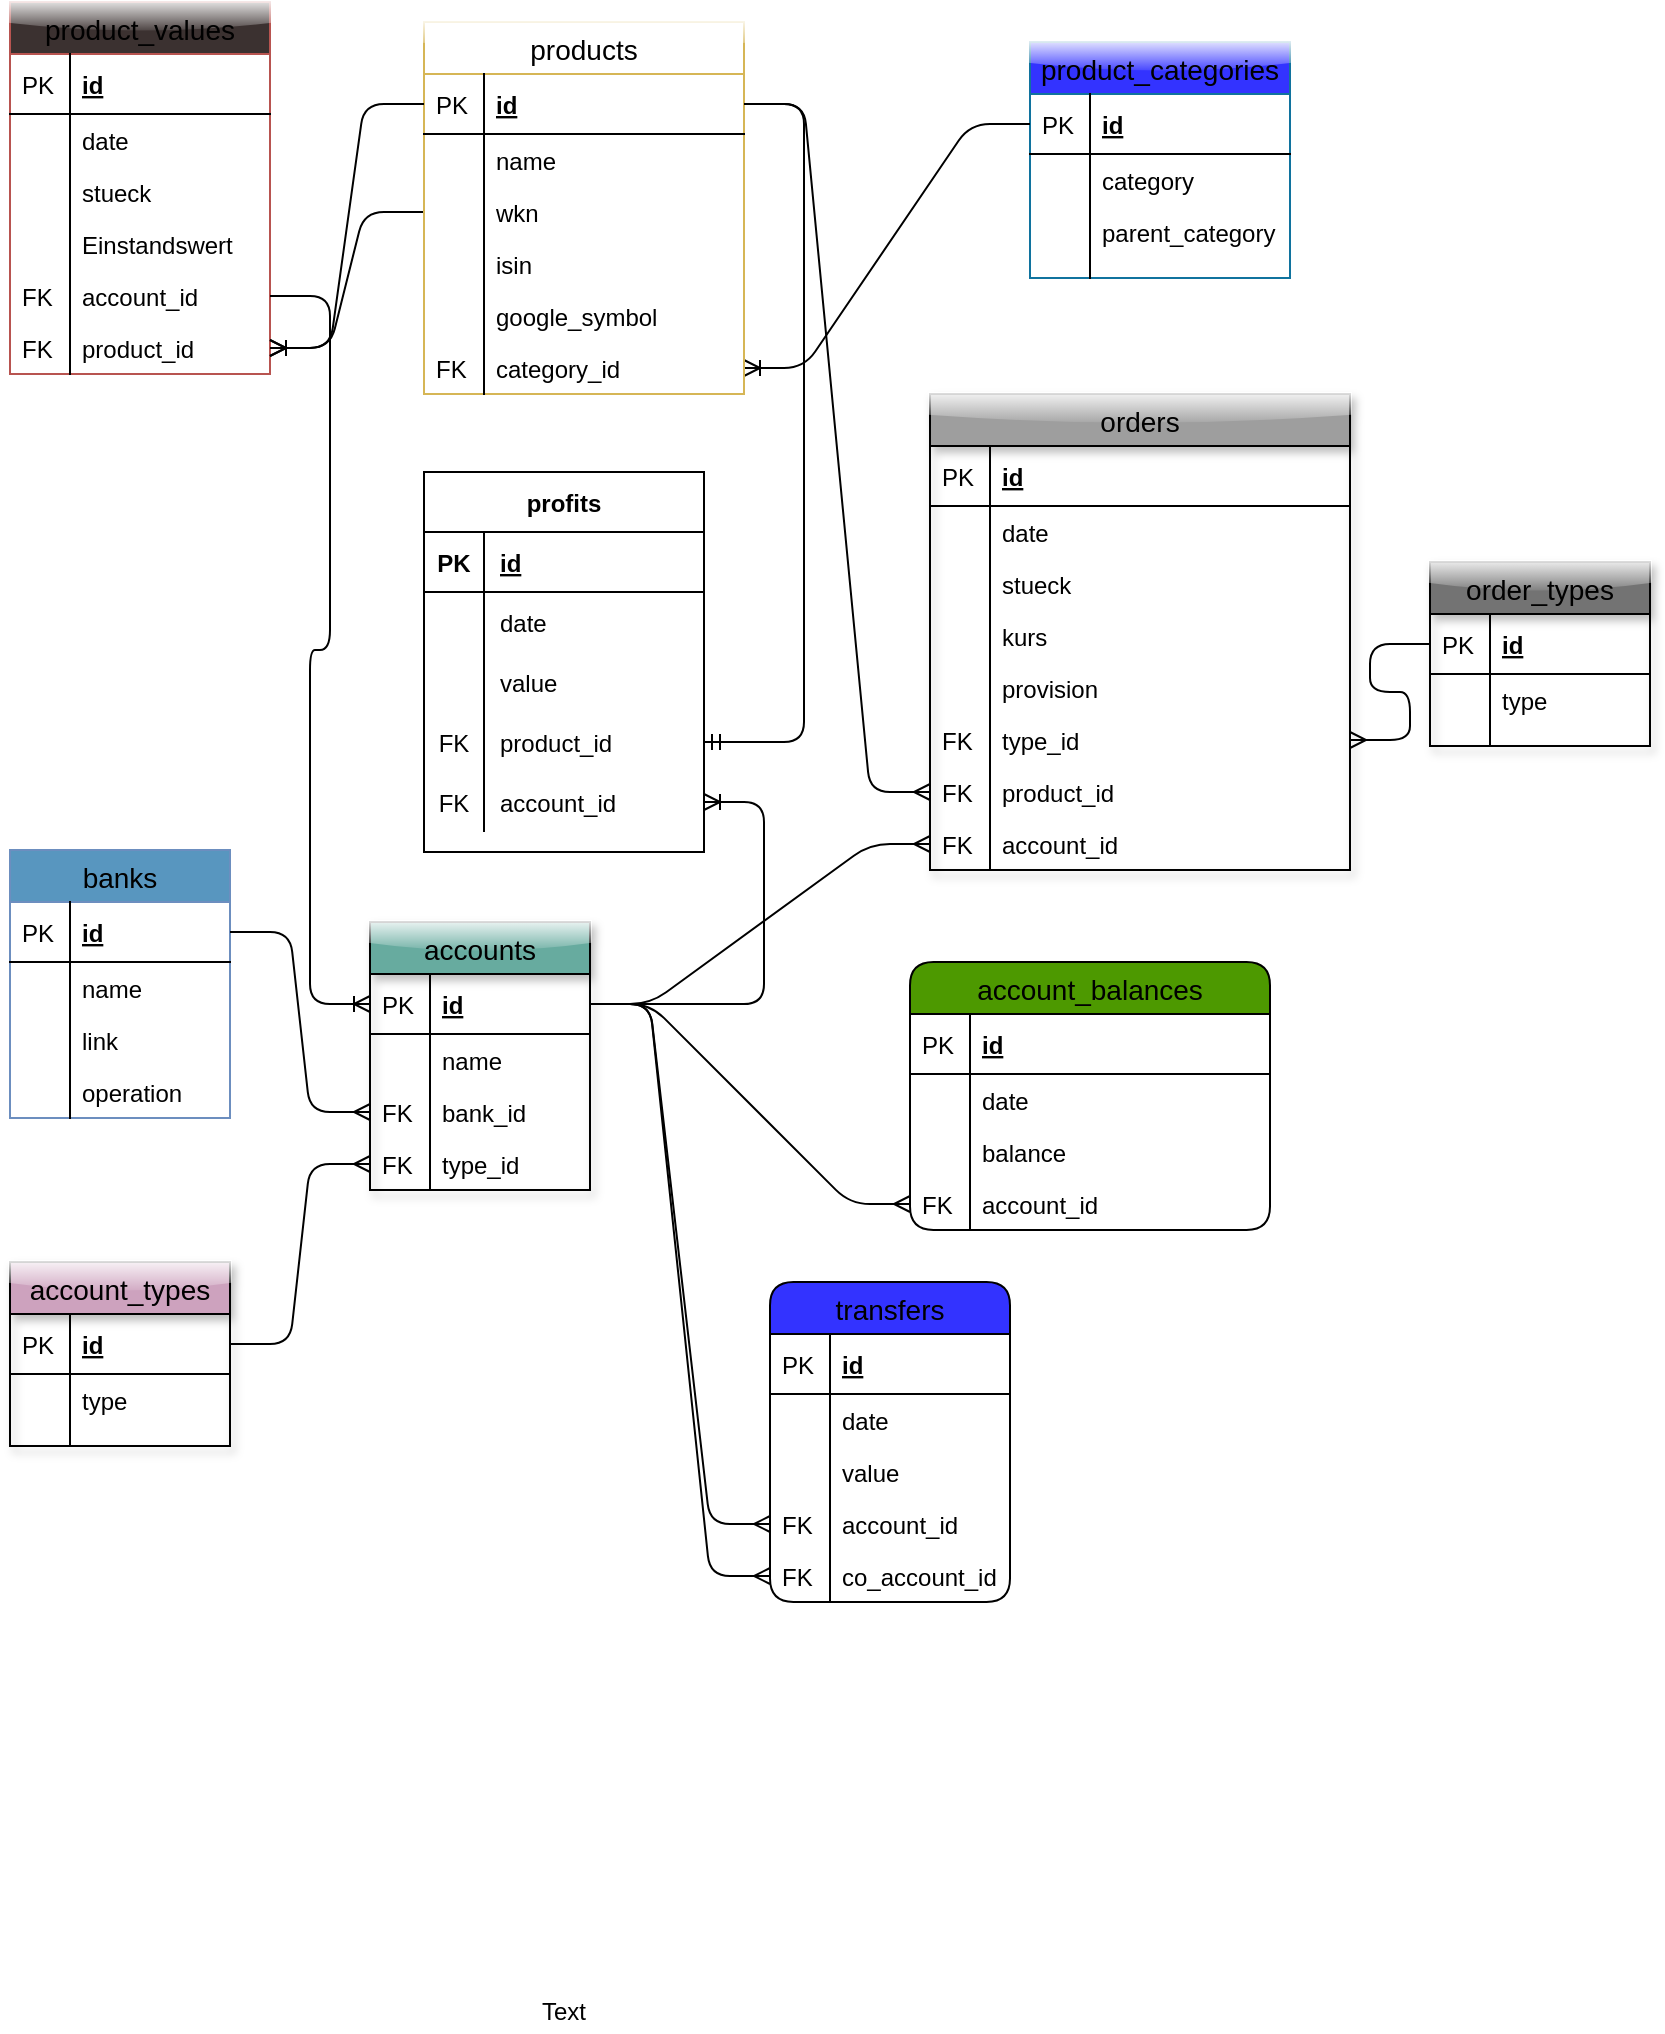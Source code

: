 <mxfile version="13.10.0" type="embed">
    <diagram id="6hGFLwfOUW9BJ-s0fimq" name="All tables">
        <mxGraphModel dx="1718" dy="895" grid="1" gridSize="10" guides="1" tooltips="1" connect="1" arrows="1" fold="1" page="1" pageScale="1" pageWidth="827" pageHeight="1169" math="0" shadow="0">
            <root>
                <mxCell id="0"/>
                <mxCell id="1" parent="0"/>
                <mxCell id="22" value="product_categories" style="swimlane;fontStyle=0;childLayout=stackLayout;horizontal=1;startSize=26;horizontalStack=0;resizeParent=1;resizeParentMax=0;resizeLast=0;collapsible=1;marginBottom=0;swimlaneFillColor=none;align=center;fontSize=14;strokeColor=#10739e;glass=1;fillColor=#3333FF;" parent="1" vertex="1">
                    <mxGeometry x="-270" y="50" width="130" height="118" as="geometry"/>
                </mxCell>
                <mxCell id="23" value="id" style="shape=partialRectangle;top=0;left=0;right=0;bottom=1;align=left;verticalAlign=middle;fillColor=none;spacingLeft=34;spacingRight=4;overflow=hidden;rotatable=0;points=[[0,0.5],[1,0.5]];portConstraint=eastwest;dropTarget=0;fontStyle=5;fontSize=12;" parent="22" vertex="1">
                    <mxGeometry y="26" width="130" height="30" as="geometry"/>
                </mxCell>
                <mxCell id="24" value="PK" style="shape=partialRectangle;top=0;left=0;bottom=0;fillColor=none;align=left;verticalAlign=middle;spacingLeft=4;spacingRight=4;overflow=hidden;rotatable=0;points=[];portConstraint=eastwest;part=1;fontSize=12;" parent="23" vertex="1" connectable="0">
                    <mxGeometry width="30" height="30" as="geometry"/>
                </mxCell>
                <mxCell id="25" value="category" style="shape=partialRectangle;top=0;left=0;right=0;bottom=0;align=left;verticalAlign=top;fillColor=none;spacingLeft=34;spacingRight=4;overflow=hidden;rotatable=0;points=[[0,0.5],[1,0.5]];portConstraint=eastwest;dropTarget=0;fontSize=12;" parent="22" vertex="1">
                    <mxGeometry y="56" width="130" height="26" as="geometry"/>
                </mxCell>
                <mxCell id="26" value="" style="shape=partialRectangle;top=0;left=0;bottom=0;fillColor=none;align=left;verticalAlign=top;spacingLeft=4;spacingRight=4;overflow=hidden;rotatable=0;points=[];portConstraint=eastwest;part=1;fontSize=12;" parent="25" vertex="1" connectable="0">
                    <mxGeometry width="30" height="26" as="geometry"/>
                </mxCell>
                <mxCell id="27" value="parent_category" style="shape=partialRectangle;top=0;left=0;right=0;bottom=0;align=left;verticalAlign=top;fillColor=none;spacingLeft=34;spacingRight=4;overflow=hidden;rotatable=0;points=[[0,0.5],[1,0.5]];portConstraint=eastwest;dropTarget=0;fontSize=12;" parent="22" vertex="1">
                    <mxGeometry y="82" width="130" height="26" as="geometry"/>
                </mxCell>
                <mxCell id="28" value="" style="shape=partialRectangle;top=0;left=0;bottom=0;fillColor=none;align=left;verticalAlign=top;spacingLeft=4;spacingRight=4;overflow=hidden;rotatable=0;points=[];portConstraint=eastwest;part=1;fontSize=12;" parent="27" vertex="1" connectable="0">
                    <mxGeometry width="30" height="26" as="geometry"/>
                </mxCell>
                <mxCell id="31" value="" style="shape=partialRectangle;top=0;left=0;right=0;bottom=0;align=left;verticalAlign=top;fillColor=none;spacingLeft=34;spacingRight=4;overflow=hidden;rotatable=0;points=[[0,0.5],[1,0.5]];portConstraint=eastwest;dropTarget=0;fontSize=12;" parent="22" vertex="1">
                    <mxGeometry y="108" width="130" height="10" as="geometry"/>
                </mxCell>
                <mxCell id="32" value="" style="shape=partialRectangle;top=0;left=0;bottom=0;fillColor=none;align=left;verticalAlign=top;spacingLeft=4;spacingRight=4;overflow=hidden;rotatable=0;points=[];portConstraint=eastwest;part=1;fontSize=12;" parent="31" vertex="1" connectable="0">
                    <mxGeometry width="30" height="10" as="geometry"/>
                </mxCell>
                <mxCell id="77" value="" style="edgeStyle=entityRelationEdgeStyle;fontSize=12;html=1;endArrow=ERoneToMany;" parent="1" source="23" target="320" edge="1">
                    <mxGeometry width="100" height="100" relative="1" as="geometry">
                        <mxPoint x="-690" y="730" as="sourcePoint"/>
                        <mxPoint x="-580" y="95" as="targetPoint"/>
                    </mxGeometry>
                </mxCell>
                <mxCell id="132" value="accounts" style="swimlane;fontStyle=0;childLayout=stackLayout;horizontal=1;startSize=26;fillColor=#67AB9F;horizontalStack=0;resizeParent=1;resizeParentMax=0;resizeLast=0;collapsible=1;marginBottom=0;swimlaneFillColor=none;align=center;fontSize=14;rounded=0;shadow=1;glass=1;comic=0;" parent="1" vertex="1">
                    <mxGeometry x="-600" y="490" width="110" height="134" as="geometry"/>
                </mxCell>
                <mxCell id="133" value="id" style="shape=partialRectangle;top=0;left=0;right=0;bottom=1;align=left;verticalAlign=middle;fillColor=none;spacingLeft=34;spacingRight=4;overflow=hidden;rotatable=0;points=[[0,0.5],[1,0.5]];portConstraint=eastwest;dropTarget=0;fontStyle=5;fontSize=12;" parent="132" vertex="1">
                    <mxGeometry y="26" width="110" height="30" as="geometry"/>
                </mxCell>
                <mxCell id="134" value="PK" style="shape=partialRectangle;top=0;left=0;bottom=0;fillColor=none;align=left;verticalAlign=middle;spacingLeft=4;spacingRight=4;overflow=hidden;rotatable=0;points=[];portConstraint=eastwest;part=1;fontSize=12;" parent="133" vertex="1" connectable="0">
                    <mxGeometry width="30" height="30" as="geometry"/>
                </mxCell>
                <mxCell id="135" value="name" style="shape=partialRectangle;top=0;left=0;right=0;bottom=0;align=left;verticalAlign=top;fillColor=none;spacingLeft=34;spacingRight=4;overflow=hidden;rotatable=0;points=[[0,0.5],[1,0.5]];portConstraint=eastwest;dropTarget=0;fontSize=12;" parent="132" vertex="1">
                    <mxGeometry y="56" width="110" height="26" as="geometry"/>
                </mxCell>
                <mxCell id="136" value="" style="shape=partialRectangle;top=0;left=0;bottom=0;fillColor=none;align=left;verticalAlign=top;spacingLeft=4;spacingRight=4;overflow=hidden;rotatable=0;points=[];portConstraint=eastwest;part=1;fontSize=12;" parent="135" vertex="1" connectable="0">
                    <mxGeometry width="30" height="26" as="geometry"/>
                </mxCell>
                <mxCell id="329" value="bank_id" style="shape=partialRectangle;top=0;left=0;right=0;bottom=0;align=left;verticalAlign=top;fillColor=none;spacingLeft=34;spacingRight=4;overflow=hidden;rotatable=0;points=[[0,0.5],[1,0.5]];portConstraint=eastwest;dropTarget=0;fontSize=12;" parent="132" vertex="1">
                    <mxGeometry y="82" width="110" height="26" as="geometry"/>
                </mxCell>
                <mxCell id="330" value="FK" style="shape=partialRectangle;top=0;left=0;bottom=0;fillColor=none;align=left;verticalAlign=top;spacingLeft=4;spacingRight=4;overflow=hidden;rotatable=0;points=[];portConstraint=eastwest;part=1;fontSize=12;" parent="329" vertex="1" connectable="0">
                    <mxGeometry width="30" height="26" as="geometry"/>
                </mxCell>
                <mxCell id="331" value="type_id" style="shape=partialRectangle;top=0;left=0;right=0;bottom=0;align=left;verticalAlign=top;fillColor=none;spacingLeft=34;spacingRight=4;overflow=hidden;rotatable=0;points=[[0,0.5],[1,0.5]];portConstraint=eastwest;dropTarget=0;fontSize=12;" parent="132" vertex="1">
                    <mxGeometry y="108" width="110" height="26" as="geometry"/>
                </mxCell>
                <mxCell id="332" value="FK" style="shape=partialRectangle;top=0;left=0;bottom=0;fillColor=none;align=left;verticalAlign=top;spacingLeft=4;spacingRight=4;overflow=hidden;rotatable=0;points=[];portConstraint=eastwest;part=1;fontSize=12;" parent="331" vertex="1" connectable="0">
                    <mxGeometry width="30" height="26" as="geometry"/>
                </mxCell>
                <mxCell id="143" value="account_types" style="swimlane;fontStyle=0;childLayout=stackLayout;horizontal=1;startSize=26;fillColor=#CDA2BE;horizontalStack=0;resizeParent=1;resizeParentMax=0;resizeLast=0;collapsible=1;marginBottom=0;swimlaneFillColor=none;align=center;fontSize=14;rounded=0;shadow=1;glass=1;comic=0;" parent="1" vertex="1">
                    <mxGeometry x="-780" y="660" width="110" height="92" as="geometry"/>
                </mxCell>
                <mxCell id="144" value="id" style="shape=partialRectangle;top=0;left=0;right=0;bottom=1;align=left;verticalAlign=middle;fillColor=none;spacingLeft=34;spacingRight=4;overflow=hidden;rotatable=0;points=[[0,0.5],[1,0.5]];portConstraint=eastwest;dropTarget=0;fontStyle=5;fontSize=12;" parent="143" vertex="1">
                    <mxGeometry y="26" width="110" height="30" as="geometry"/>
                </mxCell>
                <mxCell id="145" value="PK" style="shape=partialRectangle;top=0;left=0;bottom=0;fillColor=none;align=left;verticalAlign=middle;spacingLeft=4;spacingRight=4;overflow=hidden;rotatable=0;points=[];portConstraint=eastwest;part=1;fontSize=12;" parent="144" vertex="1" connectable="0">
                    <mxGeometry width="30" height="30" as="geometry"/>
                </mxCell>
                <mxCell id="146" value="type" style="shape=partialRectangle;top=0;left=0;right=0;bottom=0;align=left;verticalAlign=top;fillColor=none;spacingLeft=34;spacingRight=4;overflow=hidden;rotatable=0;points=[[0,0.5],[1,0.5]];portConstraint=eastwest;dropTarget=0;fontSize=12;" parent="143" vertex="1">
                    <mxGeometry y="56" width="110" height="26" as="geometry"/>
                </mxCell>
                <mxCell id="147" value="" style="shape=partialRectangle;top=0;left=0;bottom=0;fillColor=none;align=left;verticalAlign=top;spacingLeft=4;spacingRight=4;overflow=hidden;rotatable=0;points=[];portConstraint=eastwest;part=1;fontSize=12;" parent="146" vertex="1" connectable="0">
                    <mxGeometry width="30" height="26" as="geometry"/>
                </mxCell>
                <mxCell id="152" value="" style="shape=partialRectangle;top=0;left=0;right=0;bottom=0;align=left;verticalAlign=top;fillColor=none;spacingLeft=34;spacingRight=4;overflow=hidden;rotatable=0;points=[[0,0.5],[1,0.5]];portConstraint=eastwest;dropTarget=0;fontSize=12;" parent="143" vertex="1">
                    <mxGeometry y="82" width="110" height="10" as="geometry"/>
                </mxCell>
                <mxCell id="153" value="" style="shape=partialRectangle;top=0;left=0;bottom=0;fillColor=none;align=left;verticalAlign=top;spacingLeft=4;spacingRight=4;overflow=hidden;rotatable=0;points=[];portConstraint=eastwest;part=1;fontSize=12;" parent="152" vertex="1" connectable="0">
                    <mxGeometry width="30" height="10" as="geometry"/>
                </mxCell>
                <mxCell id="154" value="order_types" style="swimlane;fontStyle=0;childLayout=stackLayout;horizontal=1;startSize=26;horizontalStack=0;resizeParent=1;resizeParentMax=0;resizeLast=0;collapsible=1;marginBottom=0;swimlaneFillColor=none;align=center;fontSize=14;rounded=0;shadow=1;glass=1;comic=0;fillColor=#737373;" parent="1" vertex="1">
                    <mxGeometry x="-70" y="310" width="110" height="92" as="geometry"/>
                </mxCell>
                <mxCell id="155" value="id" style="shape=partialRectangle;top=0;left=0;right=0;bottom=1;align=left;verticalAlign=middle;fillColor=none;spacingLeft=34;spacingRight=4;overflow=hidden;rotatable=0;points=[[0,0.5],[1,0.5]];portConstraint=eastwest;dropTarget=0;fontStyle=5;fontSize=12;" parent="154" vertex="1">
                    <mxGeometry y="26" width="110" height="30" as="geometry"/>
                </mxCell>
                <mxCell id="156" value="PK" style="shape=partialRectangle;top=0;left=0;bottom=0;fillColor=none;align=left;verticalAlign=middle;spacingLeft=4;spacingRight=4;overflow=hidden;rotatable=0;points=[];portConstraint=eastwest;part=1;fontSize=12;" parent="155" vertex="1" connectable="0">
                    <mxGeometry width="30" height="30" as="geometry"/>
                </mxCell>
                <mxCell id="157" value="type" style="shape=partialRectangle;top=0;left=0;right=0;bottom=0;align=left;verticalAlign=top;fillColor=none;spacingLeft=34;spacingRight=4;overflow=hidden;rotatable=0;points=[[0,0.5],[1,0.5]];portConstraint=eastwest;dropTarget=0;fontSize=12;" parent="154" vertex="1">
                    <mxGeometry y="56" width="110" height="26" as="geometry"/>
                </mxCell>
                <mxCell id="158" value="" style="shape=partialRectangle;top=0;left=0;bottom=0;fillColor=none;align=left;verticalAlign=top;spacingLeft=4;spacingRight=4;overflow=hidden;rotatable=0;points=[];portConstraint=eastwest;part=1;fontSize=12;" parent="157" vertex="1" connectable="0">
                    <mxGeometry width="30" height="26" as="geometry"/>
                </mxCell>
                <mxCell id="163" value="" style="shape=partialRectangle;top=0;left=0;right=0;bottom=0;align=left;verticalAlign=top;fillColor=none;spacingLeft=34;spacingRight=4;overflow=hidden;rotatable=0;points=[[0,0.5],[1,0.5]];portConstraint=eastwest;dropTarget=0;fontSize=12;" parent="154" vertex="1">
                    <mxGeometry y="82" width="110" height="10" as="geometry"/>
                </mxCell>
                <mxCell id="164" value="" style="shape=partialRectangle;top=0;left=0;bottom=0;fillColor=none;align=left;verticalAlign=top;spacingLeft=4;spacingRight=4;overflow=hidden;rotatable=0;points=[];portConstraint=eastwest;part=1;fontSize=12;" parent="163" vertex="1" connectable="0">
                    <mxGeometry width="30" height="10" as="geometry"/>
                </mxCell>
                <mxCell id="188" value="" style="edgeStyle=entityRelationEdgeStyle;fontSize=12;html=1;endArrow=ERmany;" parent="1" source="3" target="314" edge="1">
                    <mxGeometry width="100" height="100" relative="1" as="geometry">
                        <mxPoint x="-740" y="820" as="sourcePoint"/>
                        <mxPoint x="-315" y="247" as="targetPoint"/>
                    </mxGeometry>
                </mxCell>
                <mxCell id="202" value="" style="edgeStyle=entityRelationEdgeStyle;fontSize=12;html=1;endArrow=ERmany;" parent="1" source="155" target="312" edge="1">
                    <mxGeometry width="100" height="100" relative="1" as="geometry">
                        <mxPoint x="-740" y="820" as="sourcePoint"/>
                        <mxPoint x="-580" y="365" as="targetPoint"/>
                    </mxGeometry>
                </mxCell>
                <mxCell id="215" value="" style="edgeStyle=entityRelationEdgeStyle;fontSize=12;html=1;endArrow=ERmany;" parent="1" source="144" target="331" edge="1">
                    <mxGeometry width="100" height="100" relative="1" as="geometry">
                        <mxPoint x="-740" y="860" as="sourcePoint"/>
                        <mxPoint x="-520" y="665" as="targetPoint"/>
                    </mxGeometry>
                </mxCell>
                <mxCell id="227" value="" style="edgeStyle=entityRelationEdgeStyle;fontSize=12;html=1;endArrow=ERmany;" parent="1" source="133" target="322" edge="1">
                    <mxGeometry width="100" height="100" relative="1" as="geometry">
                        <mxPoint x="-740" y="860" as="sourcePoint"/>
                        <mxPoint x="-640" y="393" as="targetPoint"/>
                    </mxGeometry>
                </mxCell>
                <mxCell id="231" value="product_values" style="swimlane;fontStyle=0;childLayout=stackLayout;horizontal=1;startSize=26;horizontalStack=0;resizeParent=1;resizeParentMax=0;resizeLast=0;collapsible=1;marginBottom=0;swimlaneFillColor=none;align=center;fontSize=14;rounded=0;shadow=0;glass=1;strokeColor=#b85450;fillColor=#3B3130;" parent="1" vertex="1">
                    <mxGeometry x="-780" y="30" width="130" height="186" as="geometry"/>
                </mxCell>
                <mxCell id="232" value="id" style="shape=partialRectangle;top=0;left=0;right=0;bottom=1;align=left;verticalAlign=middle;fillColor=none;spacingLeft=34;spacingRight=4;overflow=hidden;rotatable=0;points=[[0,0.5],[1,0.5]];portConstraint=eastwest;dropTarget=0;fontStyle=5;fontSize=12;" parent="231" vertex="1">
                    <mxGeometry y="26" width="130" height="30" as="geometry"/>
                </mxCell>
                <mxCell id="233" value="PK" style="shape=partialRectangle;top=0;left=0;bottom=0;fillColor=none;align=left;verticalAlign=middle;spacingLeft=4;spacingRight=4;overflow=hidden;rotatable=0;points=[];portConstraint=eastwest;part=1;fontSize=12;" parent="232" vertex="1" connectable="0">
                    <mxGeometry width="30" height="30" as="geometry"/>
                </mxCell>
                <mxCell id="234" value="date" style="shape=partialRectangle;top=0;left=0;right=0;bottom=0;align=left;verticalAlign=top;fillColor=none;spacingLeft=34;spacingRight=4;overflow=hidden;rotatable=0;points=[[0,0.5],[1,0.5]];portConstraint=eastwest;dropTarget=0;fontSize=12;" parent="231" vertex="1">
                    <mxGeometry y="56" width="130" height="26" as="geometry"/>
                </mxCell>
                <mxCell id="235" value="" style="shape=partialRectangle;top=0;left=0;bottom=0;fillColor=none;align=left;verticalAlign=top;spacingLeft=4;spacingRight=4;overflow=hidden;rotatable=0;points=[];portConstraint=eastwest;part=1;fontSize=12;" parent="234" vertex="1" connectable="0">
                    <mxGeometry width="30" height="26" as="geometry"/>
                </mxCell>
                <mxCell id="316" value="stueck" style="shape=partialRectangle;top=0;left=0;right=0;bottom=0;align=left;verticalAlign=top;fillColor=none;spacingLeft=34;spacingRight=4;overflow=hidden;rotatable=0;points=[[0,0.5],[1,0.5]];portConstraint=eastwest;dropTarget=0;fontSize=12;" parent="231" vertex="1">
                    <mxGeometry y="82" width="130" height="26" as="geometry"/>
                </mxCell>
                <mxCell id="317" value="" style="shape=partialRectangle;top=0;left=0;bottom=0;fillColor=none;align=left;verticalAlign=top;spacingLeft=4;spacingRight=4;overflow=hidden;rotatable=0;points=[];portConstraint=eastwest;part=1;fontSize=12;" parent="316" vertex="1" connectable="0">
                    <mxGeometry width="30" height="26" as="geometry"/>
                </mxCell>
                <mxCell id="318" value="Einstandswert" style="shape=partialRectangle;top=0;left=0;right=0;bottom=0;align=left;verticalAlign=top;fillColor=none;spacingLeft=34;spacingRight=4;overflow=hidden;rotatable=0;points=[[0,0.5],[1,0.5]];portConstraint=eastwest;dropTarget=0;fontSize=12;" parent="231" vertex="1">
                    <mxGeometry y="108" width="130" height="26" as="geometry"/>
                </mxCell>
                <mxCell id="319" value="" style="shape=partialRectangle;top=0;left=0;bottom=0;fillColor=none;align=left;verticalAlign=top;spacingLeft=4;spacingRight=4;overflow=hidden;rotatable=0;points=[];portConstraint=eastwest;part=1;fontSize=12;" parent="318" vertex="1" connectable="0">
                    <mxGeometry width="30" height="26" as="geometry"/>
                </mxCell>
                <mxCell id="333" value="account_id" style="shape=partialRectangle;top=0;left=0;right=0;bottom=0;align=left;verticalAlign=top;fillColor=none;spacingLeft=34;spacingRight=4;overflow=hidden;rotatable=0;points=[[0,0.5],[1,0.5]];portConstraint=eastwest;dropTarget=0;fontSize=12;" parent="231" vertex="1">
                    <mxGeometry y="134" width="130" height="26" as="geometry"/>
                </mxCell>
                <mxCell id="334" value="FK" style="shape=partialRectangle;top=0;left=0;bottom=0;fillColor=none;align=left;verticalAlign=top;spacingLeft=4;spacingRight=4;overflow=hidden;rotatable=0;points=[];portConstraint=eastwest;part=1;fontSize=12;" parent="333" vertex="1" connectable="0">
                    <mxGeometry width="30" height="26" as="geometry"/>
                </mxCell>
                <mxCell id="236" value="product_id" style="shape=partialRectangle;top=0;left=0;right=0;bottom=0;align=left;verticalAlign=top;fillColor=none;spacingLeft=34;spacingRight=4;overflow=hidden;rotatable=0;points=[[0,0.5],[1,0.5]];portConstraint=eastwest;dropTarget=0;fontSize=12;" parent="231" vertex="1">
                    <mxGeometry y="160" width="130" height="26" as="geometry"/>
                </mxCell>
                <mxCell id="237" value="FK" style="shape=partialRectangle;top=0;left=0;bottom=0;fillColor=none;align=left;verticalAlign=top;spacingLeft=4;spacingRight=4;overflow=hidden;rotatable=0;points=[];portConstraint=eastwest;part=1;fontSize=12;" parent="236" vertex="1" connectable="0">
                    <mxGeometry width="30" height="26" as="geometry"/>
                </mxCell>
                <mxCell id="244" value="" style="edgeStyle=entityRelationEdgeStyle;fontSize=12;html=1;endArrow=ERmany;" parent="1" source="242" target="236" edge="1">
                    <mxGeometry width="100" height="100" relative="1" as="geometry">
                        <mxPoint x="-150" y="420" as="sourcePoint"/>
                        <mxPoint x="-50" y="320" as="targetPoint"/>
                    </mxGeometry>
                </mxCell>
                <mxCell id="247" value="banks" style="swimlane;fontStyle=0;childLayout=stackLayout;horizontal=1;startSize=26;fillColor=#5896BF;horizontalStack=0;resizeParent=1;resizeParentMax=0;resizeLast=0;collapsible=1;marginBottom=0;swimlaneFillColor=none;align=center;fontSize=14;strokeColor=#6c8ebf;" parent="1" vertex="1">
                    <mxGeometry x="-780" y="454" width="110" height="134" as="geometry"/>
                </mxCell>
                <mxCell id="248" value="id" style="shape=partialRectangle;top=0;left=0;right=0;bottom=1;align=left;verticalAlign=middle;fillColor=none;spacingLeft=34;spacingRight=4;overflow=hidden;rotatable=0;points=[[0,0.5],[1,0.5]];portConstraint=eastwest;dropTarget=0;fontStyle=5;fontSize=12;" parent="247" vertex="1">
                    <mxGeometry y="26" width="110" height="30" as="geometry"/>
                </mxCell>
                <mxCell id="249" value="PK" style="shape=partialRectangle;top=0;left=0;bottom=0;fillColor=none;align=left;verticalAlign=middle;spacingLeft=4;spacingRight=4;overflow=hidden;rotatable=0;points=[];portConstraint=eastwest;part=1;fontSize=12;" parent="248" vertex="1" connectable="0">
                    <mxGeometry width="30" height="30" as="geometry"/>
                </mxCell>
                <mxCell id="250" value="name" style="shape=partialRectangle;top=0;left=0;right=0;bottom=0;align=left;verticalAlign=top;fillColor=none;spacingLeft=34;spacingRight=4;overflow=hidden;rotatable=0;points=[[0,0.5],[1,0.5]];portConstraint=eastwest;dropTarget=0;fontSize=12;" parent="247" vertex="1">
                    <mxGeometry y="56" width="110" height="26" as="geometry"/>
                </mxCell>
                <mxCell id="251" value="" style="shape=partialRectangle;top=0;left=0;bottom=0;fillColor=none;align=left;verticalAlign=top;spacingLeft=4;spacingRight=4;overflow=hidden;rotatable=0;points=[];portConstraint=eastwest;part=1;fontSize=12;" parent="250" vertex="1" connectable="0">
                    <mxGeometry width="30" height="26" as="geometry"/>
                </mxCell>
                <mxCell id="252" value="link" style="shape=partialRectangle;top=0;left=0;right=0;bottom=0;align=left;verticalAlign=top;fillColor=none;spacingLeft=34;spacingRight=4;overflow=hidden;rotatable=0;points=[[0,0.5],[1,0.5]];portConstraint=eastwest;dropTarget=0;fontSize=12;" parent="247" vertex="1">
                    <mxGeometry y="82" width="110" height="26" as="geometry"/>
                </mxCell>
                <mxCell id="253" value="" style="shape=partialRectangle;top=0;left=0;bottom=0;fillColor=none;align=left;verticalAlign=top;spacingLeft=4;spacingRight=4;overflow=hidden;rotatable=0;points=[];portConstraint=eastwest;part=1;fontSize=12;" parent="252" vertex="1" connectable="0">
                    <mxGeometry width="30" height="26" as="geometry"/>
                </mxCell>
                <mxCell id="254" value="operation" style="shape=partialRectangle;top=0;left=0;right=0;bottom=0;align=left;verticalAlign=top;fillColor=none;spacingLeft=34;spacingRight=4;overflow=hidden;rotatable=0;points=[[0,0.5],[1,0.5]];portConstraint=eastwest;dropTarget=0;fontSize=12;" parent="247" vertex="1">
                    <mxGeometry y="108" width="110" height="26" as="geometry"/>
                </mxCell>
                <mxCell id="255" value="" style="shape=partialRectangle;top=0;left=0;bottom=0;fillColor=none;align=left;verticalAlign=top;spacingLeft=4;spacingRight=4;overflow=hidden;rotatable=0;points=[];portConstraint=eastwest;part=1;fontSize=12;" parent="254" vertex="1" connectable="0">
                    <mxGeometry width="30" height="26" as="geometry"/>
                </mxCell>
                <mxCell id="275" value="" style="edgeStyle=entityRelationEdgeStyle;fontSize=12;html=1;endArrow=ERmany;" parent="1" source="248" target="329" edge="1">
                    <mxGeometry width="100" height="100" relative="1" as="geometry">
                        <mxPoint x="-740" y="1070" as="sourcePoint"/>
                        <mxPoint x="-490" y="865" as="targetPoint"/>
                    </mxGeometry>
                </mxCell>
                <mxCell id="278" value="transfers" style="swimlane;fontStyle=0;childLayout=stackLayout;horizontal=1;startSize=26;fillColor=#3333FF;horizontalStack=0;resizeParent=1;resizeParentMax=0;resizeLast=0;collapsible=1;marginBottom=0;swimlaneFillColor=none;align=center;fontSize=14;rounded=1;" parent="1" vertex="1">
                    <mxGeometry x="-400" y="670" width="120" height="160" as="geometry"/>
                </mxCell>
                <mxCell id="279" value="id" style="shape=partialRectangle;top=0;left=0;right=0;bottom=1;align=left;verticalAlign=middle;fillColor=none;spacingLeft=34;spacingRight=4;overflow=hidden;rotatable=0;points=[[0,0.5],[1,0.5]];portConstraint=eastwest;dropTarget=0;fontStyle=5;fontSize=12;" parent="278" vertex="1">
                    <mxGeometry y="26" width="120" height="30" as="geometry"/>
                </mxCell>
                <mxCell id="280" value="PK" style="shape=partialRectangle;top=0;left=0;bottom=0;fillColor=none;align=left;verticalAlign=middle;spacingLeft=4;spacingRight=4;overflow=hidden;rotatable=0;points=[];portConstraint=eastwest;part=1;fontSize=12;" parent="279" vertex="1" connectable="0">
                    <mxGeometry width="30" height="30" as="geometry"/>
                </mxCell>
                <mxCell id="281" value="date" style="shape=partialRectangle;top=0;left=0;right=0;bottom=0;align=left;verticalAlign=top;fillColor=none;spacingLeft=34;spacingRight=4;overflow=hidden;rotatable=0;points=[[0,0.5],[1,0.5]];portConstraint=eastwest;dropTarget=0;fontSize=12;" parent="278" vertex="1">
                    <mxGeometry y="56" width="120" height="26" as="geometry"/>
                </mxCell>
                <mxCell id="282" value="" style="shape=partialRectangle;top=0;left=0;bottom=0;fillColor=none;align=left;verticalAlign=top;spacingLeft=4;spacingRight=4;overflow=hidden;rotatable=0;points=[];portConstraint=eastwest;part=1;fontSize=12;" parent="281" vertex="1" connectable="0">
                    <mxGeometry width="30" height="26" as="geometry"/>
                </mxCell>
                <mxCell id="283" value="value" style="shape=partialRectangle;top=0;left=0;right=0;bottom=0;align=left;verticalAlign=top;fillColor=none;spacingLeft=34;spacingRight=4;overflow=hidden;rotatable=0;points=[[0,0.5],[1,0.5]];portConstraint=eastwest;dropTarget=0;fontSize=12;" parent="278" vertex="1">
                    <mxGeometry y="82" width="120" height="26" as="geometry"/>
                </mxCell>
                <mxCell id="284" value="" style="shape=partialRectangle;top=0;left=0;bottom=0;fillColor=none;align=left;verticalAlign=top;spacingLeft=4;spacingRight=4;overflow=hidden;rotatable=0;points=[];portConstraint=eastwest;part=1;fontSize=12;" parent="283" vertex="1" connectable="0">
                    <mxGeometry width="30" height="26" as="geometry"/>
                </mxCell>
                <mxCell id="285" value="account_id" style="shape=partialRectangle;top=0;left=0;right=0;bottom=0;align=left;verticalAlign=top;fillColor=none;spacingLeft=34;spacingRight=4;overflow=hidden;rotatable=0;points=[[0,0.5],[1,0.5]];portConstraint=eastwest;dropTarget=0;fontSize=12;" parent="278" vertex="1">
                    <mxGeometry y="108" width="120" height="26" as="geometry"/>
                </mxCell>
                <mxCell id="286" value="FK" style="shape=partialRectangle;top=0;left=0;bottom=0;fillColor=none;align=left;verticalAlign=top;spacingLeft=4;spacingRight=4;overflow=hidden;rotatable=0;points=[];portConstraint=eastwest;part=1;fontSize=12;" parent="285" vertex="1" connectable="0">
                    <mxGeometry width="30" height="26" as="geometry"/>
                </mxCell>
                <mxCell id="289" value="co_account_id" style="shape=partialRectangle;top=0;left=0;right=0;bottom=0;align=left;verticalAlign=top;fillColor=none;spacingLeft=34;spacingRight=4;overflow=hidden;rotatable=0;points=[[0,0.5],[1,0.5]];portConstraint=eastwest;dropTarget=0;fontSize=12;" parent="278" vertex="1">
                    <mxGeometry y="134" width="120" height="26" as="geometry"/>
                </mxCell>
                <mxCell id="290" value="FK" style="shape=partialRectangle;top=0;left=0;bottom=0;fillColor=none;align=left;verticalAlign=top;spacingLeft=4;spacingRight=4;overflow=hidden;rotatable=0;points=[];portConstraint=eastwest;part=1;fontSize=12;" parent="289" vertex="1" connectable="0">
                    <mxGeometry width="30" height="26" as="geometry"/>
                </mxCell>
                <mxCell id="2" value="products" style="swimlane;fontStyle=0;childLayout=stackLayout;horizontal=1;startSize=26;horizontalStack=0;resizeParent=1;resizeParentMax=0;resizeLast=0;collapsible=1;marginBottom=0;align=center;fontSize=14;strokeColor=#d6b656;glass=1;" parent="1" vertex="1">
                    <mxGeometry x="-573" y="40" width="160" height="186" as="geometry"/>
                </mxCell>
                <mxCell id="3" value="id" style="shape=partialRectangle;top=0;left=0;right=0;bottom=1;align=left;verticalAlign=middle;fillColor=none;spacingLeft=34;spacingRight=4;overflow=hidden;rotatable=0;points=[[0,0.5],[1,0.5]];portConstraint=eastwest;dropTarget=0;fontStyle=5;fontSize=12;" parent="2" vertex="1">
                    <mxGeometry y="26" width="160" height="30" as="geometry"/>
                </mxCell>
                <mxCell id="4" value="PK" style="shape=partialRectangle;top=0;left=0;bottom=0;fillColor=none;align=left;verticalAlign=middle;spacingLeft=4;spacingRight=4;overflow=hidden;rotatable=0;points=[];portConstraint=eastwest;part=1;fontSize=12;" parent="3" vertex="1" connectable="0">
                    <mxGeometry width="30" height="30" as="geometry"/>
                </mxCell>
                <mxCell id="5" value="name" style="shape=partialRectangle;top=0;left=0;right=0;bottom=0;align=left;verticalAlign=top;fillColor=none;spacingLeft=34;spacingRight=4;overflow=hidden;rotatable=0;points=[[0,0.5],[1,0.5]];portConstraint=eastwest;dropTarget=0;fontSize=12;" parent="2" vertex="1">
                    <mxGeometry y="56" width="160" height="26" as="geometry"/>
                </mxCell>
                <mxCell id="6" value="" style="shape=partialRectangle;top=0;left=0;bottom=0;fillColor=none;align=left;verticalAlign=top;spacingLeft=4;spacingRight=4;overflow=hidden;rotatable=0;points=[];portConstraint=eastwest;part=1;fontSize=12;" parent="5" vertex="1" connectable="0">
                    <mxGeometry width="30" height="26" as="geometry"/>
                </mxCell>
                <mxCell id="242" value="wkn" style="shape=partialRectangle;top=0;left=0;right=0;bottom=0;align=left;verticalAlign=top;fillColor=none;spacingLeft=34;spacingRight=4;overflow=hidden;rotatable=0;points=[[0,0.5],[1,0.5]];portConstraint=eastwest;dropTarget=0;fontSize=12;" parent="2" vertex="1">
                    <mxGeometry y="82" width="160" height="26" as="geometry"/>
                </mxCell>
                <mxCell id="243" value="" style="shape=partialRectangle;top=0;left=0;bottom=0;fillColor=none;align=left;verticalAlign=top;spacingLeft=4;spacingRight=4;overflow=hidden;rotatable=0;points=[];portConstraint=eastwest;part=1;fontSize=12;" parent="242" vertex="1" connectable="0">
                    <mxGeometry width="30" height="26" as="geometry"/>
                </mxCell>
                <mxCell id="7" value="isin" style="shape=partialRectangle;top=0;left=0;right=0;bottom=0;align=left;verticalAlign=top;fillColor=none;spacingLeft=34;spacingRight=4;overflow=hidden;rotatable=0;points=[[0,0.5],[1,0.5]];portConstraint=eastwest;dropTarget=0;fontSize=12;" parent="2" vertex="1">
                    <mxGeometry y="108" width="160" height="26" as="geometry"/>
                </mxCell>
                <mxCell id="8" value="" style="shape=partialRectangle;top=0;left=0;bottom=0;fillColor=none;align=left;verticalAlign=top;spacingLeft=4;spacingRight=4;overflow=hidden;rotatable=0;points=[];portConstraint=eastwest;part=1;fontSize=12;" parent="7" vertex="1" connectable="0">
                    <mxGeometry width="30" height="26" as="geometry"/>
                </mxCell>
                <mxCell id="9" value="google_symbol" style="shape=partialRectangle;top=0;left=0;right=0;bottom=0;align=left;verticalAlign=top;fillColor=none;spacingLeft=34;spacingRight=4;overflow=hidden;rotatable=0;points=[[0,0.5],[1,0.5]];portConstraint=eastwest;dropTarget=0;fontSize=12;" parent="2" vertex="1">
                    <mxGeometry y="134" width="160" height="26" as="geometry"/>
                </mxCell>
                <mxCell id="10" value="" style="shape=partialRectangle;top=0;left=0;bottom=0;fillColor=none;align=left;verticalAlign=top;spacingLeft=4;spacingRight=4;overflow=hidden;rotatable=0;points=[];portConstraint=eastwest;part=1;fontSize=12;" parent="9" vertex="1" connectable="0">
                    <mxGeometry width="30" height="26" as="geometry"/>
                </mxCell>
                <mxCell id="320" value="category_id" style="shape=partialRectangle;top=0;left=0;right=0;bottom=0;align=left;verticalAlign=top;fillColor=none;spacingLeft=34;spacingRight=4;overflow=hidden;rotatable=0;points=[[0,0.5],[1,0.5]];portConstraint=eastwest;dropTarget=0;fontSize=12;" parent="2" vertex="1">
                    <mxGeometry y="160" width="160" height="26" as="geometry"/>
                </mxCell>
                <mxCell id="321" value="FK" style="shape=partialRectangle;top=0;left=0;bottom=0;fillColor=none;align=left;verticalAlign=top;spacingLeft=4;spacingRight=4;overflow=hidden;rotatable=0;points=[];portConstraint=eastwest;part=1;fontSize=12;" parent="320" vertex="1" connectable="0">
                    <mxGeometry width="30" height="26" as="geometry"/>
                </mxCell>
                <mxCell id="291" value="Text" style="text;html=1;resizable=0;points=[];autosize=1;align=left;verticalAlign=top;spacingTop=-4;" parent="1" vertex="1">
                    <mxGeometry x="-516" y="1025" width="40" height="20" as="geometry"/>
                </mxCell>
                <mxCell id="292" value="" style="edgeStyle=entityRelationEdgeStyle;fontSize=12;html=1;endArrow=ERmany;" parent="1" source="133" target="285" edge="1">
                    <mxGeometry width="100" height="100" relative="1" as="geometry">
                        <mxPoint x="-480" y="700" as="sourcePoint"/>
                        <mxPoint x="-640" y="1070" as="targetPoint"/>
                    </mxGeometry>
                </mxCell>
                <mxCell id="293" value="" style="edgeStyle=entityRelationEdgeStyle;fontSize=12;html=1;endArrow=ERmany;" parent="1" source="133" target="289" edge="1">
                    <mxGeometry width="100" height="100" relative="1" as="geometry">
                        <mxPoint x="-740" y="1170" as="sourcePoint"/>
                        <mxPoint x="-640" y="1070" as="targetPoint"/>
                    </mxGeometry>
                </mxCell>
                <mxCell id="294" value="account_balances" style="swimlane;fontStyle=0;childLayout=stackLayout;horizontal=1;startSize=26;fillColor=#4D9900;horizontalStack=0;resizeParent=1;resizeParentMax=0;resizeLast=0;collapsible=1;marginBottom=0;swimlaneFillColor=none;align=center;fontSize=14;rounded=1;" parent="1" vertex="1">
                    <mxGeometry x="-330" y="510" width="180" height="134" as="geometry"/>
                </mxCell>
                <mxCell id="295" value="id" style="shape=partialRectangle;top=0;left=0;right=0;bottom=1;align=left;verticalAlign=middle;fillColor=none;spacingLeft=34;spacingRight=4;overflow=hidden;rotatable=0;points=[[0,0.5],[1,0.5]];portConstraint=eastwest;dropTarget=0;fontStyle=5;fontSize=12;" parent="294" vertex="1">
                    <mxGeometry y="26" width="180" height="30" as="geometry"/>
                </mxCell>
                <mxCell id="296" value="PK" style="shape=partialRectangle;top=0;left=0;bottom=0;fillColor=none;align=left;verticalAlign=middle;spacingLeft=4;spacingRight=4;overflow=hidden;rotatable=0;points=[];portConstraint=eastwest;part=1;fontSize=12;" parent="295" vertex="1" connectable="0">
                    <mxGeometry width="30" height="30" as="geometry"/>
                </mxCell>
                <mxCell id="297" value="date" style="shape=partialRectangle;top=0;left=0;right=0;bottom=0;align=left;verticalAlign=top;fillColor=none;spacingLeft=34;spacingRight=4;overflow=hidden;rotatable=0;points=[[0,0.5],[1,0.5]];portConstraint=eastwest;dropTarget=0;fontSize=12;" parent="294" vertex="1">
                    <mxGeometry y="56" width="180" height="26" as="geometry"/>
                </mxCell>
                <mxCell id="298" value="" style="shape=partialRectangle;top=0;left=0;bottom=0;fillColor=none;align=left;verticalAlign=top;spacingLeft=4;spacingRight=4;overflow=hidden;rotatable=0;points=[];portConstraint=eastwest;part=1;fontSize=12;" parent="297" vertex="1" connectable="0">
                    <mxGeometry width="30" height="26" as="geometry"/>
                </mxCell>
                <mxCell id="301" value="balance" style="shape=partialRectangle;top=0;left=0;right=0;bottom=0;align=left;verticalAlign=top;fillColor=none;spacingLeft=34;spacingRight=4;overflow=hidden;rotatable=0;points=[[0,0.5],[1,0.5]];portConstraint=eastwest;dropTarget=0;fontSize=12;" parent="294" vertex="1">
                    <mxGeometry y="82" width="180" height="26" as="geometry"/>
                </mxCell>
                <mxCell id="302" value="" style="shape=partialRectangle;top=0;left=0;bottom=0;fillColor=none;align=left;verticalAlign=top;spacingLeft=4;spacingRight=4;overflow=hidden;rotatable=0;points=[];portConstraint=eastwest;part=1;fontSize=12;" parent="301" vertex="1" connectable="0">
                    <mxGeometry width="30" height="26" as="geometry"/>
                </mxCell>
                <mxCell id="326" value="account_id" style="shape=partialRectangle;top=0;left=0;right=0;bottom=0;align=left;verticalAlign=top;fillColor=none;spacingLeft=34;spacingRight=4;overflow=hidden;rotatable=0;points=[[0,0.5],[1,0.5]];portConstraint=eastwest;dropTarget=0;fontSize=12;" parent="294" vertex="1">
                    <mxGeometry y="108" width="180" height="26" as="geometry"/>
                </mxCell>
                <mxCell id="327" value="FK" style="shape=partialRectangle;top=0;left=0;bottom=0;fillColor=none;align=left;verticalAlign=top;spacingLeft=4;spacingRight=4;overflow=hidden;rotatable=0;points=[];portConstraint=eastwest;part=1;fontSize=12;" parent="326" vertex="1" connectable="0">
                    <mxGeometry width="30" height="26" as="geometry"/>
                </mxCell>
                <mxCell id="305" value="" style="edgeStyle=entityRelationEdgeStyle;fontSize=12;html=1;endArrow=ERmany;" parent="1" source="133" target="326" edge="1">
                    <mxGeometry width="100" height="100" relative="1" as="geometry">
                        <mxPoint x="-190" y="860" as="sourcePoint"/>
                        <mxPoint x="-260" y="855" as="targetPoint"/>
                    </mxGeometry>
                </mxCell>
                <mxCell id="336" value="" style="edgeStyle=entityRelationEdgeStyle;fontSize=12;html=1;endArrow=ERoneToMany;" parent="1" source="333" target="133" edge="1">
                    <mxGeometry width="100" height="100" relative="1" as="geometry">
                        <mxPoint x="-460" y="650" as="sourcePoint"/>
                        <mxPoint x="-360" y="550" as="targetPoint"/>
                    </mxGeometry>
                </mxCell>
                <mxCell id="337" value="" style="edgeStyle=entityRelationEdgeStyle;fontSize=12;html=1;endArrow=ERoneToMany;" parent="1" source="3" target="236" edge="1">
                    <mxGeometry width="100" height="100" relative="1" as="geometry">
                        <mxPoint x="-460" y="650" as="sourcePoint"/>
                        <mxPoint x="-360" y="550" as="targetPoint"/>
                    </mxGeometry>
                </mxCell>
                <mxCell id="121" value="orders" style="swimlane;fontStyle=0;childLayout=stackLayout;horizontal=1;startSize=26;horizontalStack=0;resizeParent=1;resizeParentMax=0;resizeLast=0;collapsible=1;marginBottom=0;swimlaneFillColor=none;align=center;fontSize=14;rounded=0;glass=1;comic=0;shadow=1;fillColor=#9E9E9E;" parent="1" vertex="1">
                    <mxGeometry x="-320" y="226" width="210" height="238" as="geometry"/>
                </mxCell>
                <mxCell id="122" value="id" style="shape=partialRectangle;top=0;left=0;right=0;bottom=1;align=left;verticalAlign=middle;fillColor=none;spacingLeft=34;spacingRight=4;overflow=hidden;rotatable=0;points=[[0,0.5],[1,0.5]];portConstraint=eastwest;dropTarget=0;fontStyle=5;fontSize=12;" parent="121" vertex="1">
                    <mxGeometry y="26" width="210" height="30" as="geometry"/>
                </mxCell>
                <mxCell id="123" value="PK" style="shape=partialRectangle;top=0;left=0;bottom=0;fillColor=none;align=left;verticalAlign=middle;spacingLeft=4;spacingRight=4;overflow=hidden;rotatable=0;points=[];portConstraint=eastwest;part=1;fontSize=12;" parent="122" vertex="1" connectable="0">
                    <mxGeometry width="30" height="30" as="geometry"/>
                </mxCell>
                <mxCell id="124" value="date" style="shape=partialRectangle;top=0;left=0;right=0;bottom=0;align=left;verticalAlign=top;fillColor=none;spacingLeft=34;spacingRight=4;overflow=hidden;rotatable=0;points=[[0,0.5],[1,0.5]];portConstraint=eastwest;dropTarget=0;fontSize=12;" parent="121" vertex="1">
                    <mxGeometry y="56" width="210" height="26" as="geometry"/>
                </mxCell>
                <mxCell id="125" value="" style="shape=partialRectangle;top=0;left=0;bottom=0;fillColor=none;align=left;verticalAlign=top;spacingLeft=4;spacingRight=4;overflow=hidden;rotatable=0;points=[];portConstraint=eastwest;part=1;fontSize=12;" parent="124" vertex="1" connectable="0">
                    <mxGeometry width="30" height="26" as="geometry"/>
                </mxCell>
                <mxCell id="126" value="stueck" style="shape=partialRectangle;top=0;left=0;right=0;bottom=0;align=left;verticalAlign=top;fillColor=none;spacingLeft=34;spacingRight=4;overflow=hidden;rotatable=0;points=[[0,0.5],[1,0.5]];portConstraint=eastwest;dropTarget=0;fontSize=12;" parent="121" vertex="1">
                    <mxGeometry y="82" width="210" height="26" as="geometry"/>
                </mxCell>
                <mxCell id="127" value="" style="shape=partialRectangle;top=0;left=0;bottom=0;fillColor=none;align=left;verticalAlign=top;spacingLeft=4;spacingRight=4;overflow=hidden;rotatable=0;points=[];portConstraint=eastwest;part=1;fontSize=12;" parent="126" vertex="1" connectable="0">
                    <mxGeometry width="30" height="26" as="geometry"/>
                </mxCell>
                <mxCell id="128" value="kurs" style="shape=partialRectangle;top=0;left=0;right=0;bottom=0;align=left;verticalAlign=top;fillColor=none;spacingLeft=34;spacingRight=4;overflow=hidden;rotatable=0;points=[[0,0.5],[1,0.5]];portConstraint=eastwest;dropTarget=0;fontSize=12;" parent="121" vertex="1">
                    <mxGeometry y="108" width="210" height="26" as="geometry"/>
                </mxCell>
                <mxCell id="129" value="" style="shape=partialRectangle;top=0;left=0;bottom=0;fillColor=none;align=left;verticalAlign=top;spacingLeft=4;spacingRight=4;overflow=hidden;rotatable=0;points=[];portConstraint=eastwest;part=1;fontSize=12;" parent="128" vertex="1" connectable="0">
                    <mxGeometry width="30" height="26" as="geometry"/>
                </mxCell>
                <mxCell id="310" value="provision" style="shape=partialRectangle;top=0;left=0;right=0;bottom=0;align=left;verticalAlign=top;fillColor=none;spacingLeft=34;spacingRight=4;overflow=hidden;rotatable=0;points=[[0,0.5],[1,0.5]];portConstraint=eastwest;dropTarget=0;fontSize=12;" parent="121" vertex="1">
                    <mxGeometry y="134" width="210" height="26" as="geometry"/>
                </mxCell>
                <mxCell id="311" value="" style="shape=partialRectangle;top=0;left=0;bottom=0;fillColor=none;align=left;verticalAlign=top;spacingLeft=4;spacingRight=4;overflow=hidden;rotatable=0;points=[];portConstraint=eastwest;part=1;fontSize=12;" parent="310" vertex="1" connectable="0">
                    <mxGeometry width="30" height="26" as="geometry"/>
                </mxCell>
                <mxCell id="312" value="type_id" style="shape=partialRectangle;top=0;left=0;right=0;bottom=0;align=left;verticalAlign=top;fillColor=none;spacingLeft=34;spacingRight=4;overflow=hidden;rotatable=0;points=[[0,0.5],[1,0.5]];portConstraint=eastwest;dropTarget=0;fontSize=12;" parent="121" vertex="1">
                    <mxGeometry y="160" width="210" height="26" as="geometry"/>
                </mxCell>
                <mxCell id="313" value="FK" style="shape=partialRectangle;top=0;left=0;bottom=0;fillColor=none;align=left;verticalAlign=top;spacingLeft=4;spacingRight=4;overflow=hidden;rotatable=0;points=[];portConstraint=eastwest;part=1;fontSize=12;" parent="312" vertex="1" connectable="0">
                    <mxGeometry width="30" height="26" as="geometry"/>
                </mxCell>
                <mxCell id="314" value="product_id" style="shape=partialRectangle;top=0;left=0;right=0;bottom=0;align=left;verticalAlign=top;fillColor=none;spacingLeft=34;spacingRight=4;overflow=hidden;rotatable=0;points=[[0,0.5],[1,0.5]];portConstraint=eastwest;dropTarget=0;fontSize=12;" parent="121" vertex="1">
                    <mxGeometry y="186" width="210" height="26" as="geometry"/>
                </mxCell>
                <mxCell id="315" value="FK" style="shape=partialRectangle;top=0;left=0;bottom=0;fillColor=none;align=left;verticalAlign=top;spacingLeft=4;spacingRight=4;overflow=hidden;rotatable=0;points=[];portConstraint=eastwest;part=1;fontSize=12;" parent="314" vertex="1" connectable="0">
                    <mxGeometry width="30" height="26" as="geometry"/>
                </mxCell>
                <mxCell id="322" value="account_id" style="shape=partialRectangle;top=0;left=0;right=0;bottom=0;align=left;verticalAlign=top;fillColor=none;spacingLeft=34;spacingRight=4;overflow=hidden;rotatable=0;points=[[0,0.5],[1,0.5]];portConstraint=eastwest;dropTarget=0;fontSize=12;" parent="121" vertex="1">
                    <mxGeometry y="212" width="210" height="26" as="geometry"/>
                </mxCell>
                <mxCell id="323" value="FK" style="shape=partialRectangle;top=0;left=0;bottom=0;fillColor=none;align=left;verticalAlign=top;spacingLeft=4;spacingRight=4;overflow=hidden;rotatable=0;points=[];portConstraint=eastwest;part=1;fontSize=12;" parent="322" vertex="1" connectable="0">
                    <mxGeometry width="30" height="26" as="geometry"/>
                </mxCell>
                <mxCell id="338" value="profits" style="shape=table;startSize=30;container=1;collapsible=1;childLayout=tableLayout;fixedRows=1;rowLines=0;fontStyle=1;align=center;resizeLast=1;" parent="1" vertex="1">
                    <mxGeometry x="-573" y="265" width="140" height="190" as="geometry"/>
                </mxCell>
                <mxCell id="339" value="" style="shape=partialRectangle;collapsible=0;dropTarget=0;pointerEvents=0;fillColor=none;top=0;left=0;bottom=1;right=0;points=[[0,0.5],[1,0.5]];portConstraint=eastwest;" parent="338" vertex="1">
                    <mxGeometry y="30" width="140" height="30" as="geometry"/>
                </mxCell>
                <mxCell id="340" value="PK" style="shape=partialRectangle;connectable=0;fillColor=none;top=0;left=0;bottom=0;right=0;fontStyle=1;overflow=hidden;" parent="339" vertex="1">
                    <mxGeometry width="30" height="30" as="geometry"/>
                </mxCell>
                <mxCell id="341" value="id" style="shape=partialRectangle;connectable=0;fillColor=none;top=0;left=0;bottom=0;right=0;align=left;spacingLeft=6;fontStyle=5;overflow=hidden;" parent="339" vertex="1">
                    <mxGeometry x="30" width="110" height="30" as="geometry"/>
                </mxCell>
                <mxCell id="342" value="" style="shape=partialRectangle;collapsible=0;dropTarget=0;pointerEvents=0;fillColor=none;top=0;left=0;bottom=0;right=0;points=[[0,0.5],[1,0.5]];portConstraint=eastwest;" parent="338" vertex="1">
                    <mxGeometry y="60" width="140" height="30" as="geometry"/>
                </mxCell>
                <mxCell id="343" value="" style="shape=partialRectangle;connectable=0;fillColor=none;top=0;left=0;bottom=0;right=0;editable=1;overflow=hidden;" parent="342" vertex="1">
                    <mxGeometry width="30" height="30" as="geometry"/>
                </mxCell>
                <mxCell id="344" value="date" style="shape=partialRectangle;connectable=0;fillColor=none;top=0;left=0;bottom=0;right=0;align=left;spacingLeft=6;overflow=hidden;" parent="342" vertex="1">
                    <mxGeometry x="30" width="110" height="30" as="geometry"/>
                </mxCell>
                <mxCell id="345" value="" style="shape=partialRectangle;collapsible=0;dropTarget=0;pointerEvents=0;fillColor=none;top=0;left=0;bottom=0;right=0;points=[[0,0.5],[1,0.5]];portConstraint=eastwest;" parent="338" vertex="1">
                    <mxGeometry y="90" width="140" height="30" as="geometry"/>
                </mxCell>
                <mxCell id="346" value="" style="shape=partialRectangle;connectable=0;fillColor=none;top=0;left=0;bottom=0;right=0;editable=1;overflow=hidden;" parent="345" vertex="1">
                    <mxGeometry width="30" height="30" as="geometry"/>
                </mxCell>
                <mxCell id="347" value="value" style="shape=partialRectangle;connectable=0;fillColor=none;top=0;left=0;bottom=0;right=0;align=left;spacingLeft=6;overflow=hidden;" parent="345" vertex="1">
                    <mxGeometry x="30" width="110" height="30" as="geometry"/>
                </mxCell>
                <mxCell id="353" value="" style="shape=partialRectangle;collapsible=0;dropTarget=0;pointerEvents=0;fillColor=none;top=0;left=0;bottom=0;right=0;points=[[0,0.5],[1,0.5]];portConstraint=eastwest;" parent="338" vertex="1">
                    <mxGeometry y="120" width="140" height="30" as="geometry"/>
                </mxCell>
                <mxCell id="354" value="FK" style="shape=partialRectangle;connectable=0;fillColor=none;top=0;left=0;bottom=0;right=0;editable=1;overflow=hidden;" parent="353" vertex="1">
                    <mxGeometry width="30" height="30" as="geometry"/>
                </mxCell>
                <mxCell id="355" value="product_id" style="shape=partialRectangle;connectable=0;fillColor=none;top=0;left=0;bottom=0;right=0;align=left;spacingLeft=6;overflow=hidden;" parent="353" vertex="1">
                    <mxGeometry x="30" width="110" height="30" as="geometry"/>
                </mxCell>
                <mxCell id="348" value="" style="shape=partialRectangle;collapsible=0;dropTarget=0;pointerEvents=0;fillColor=none;top=0;left=0;bottom=0;right=0;points=[[0,0.5],[1,0.5]];portConstraint=eastwest;" parent="338" vertex="1">
                    <mxGeometry y="150" width="140" height="30" as="geometry"/>
                </mxCell>
                <mxCell id="349" value="FK" style="shape=partialRectangle;connectable=0;fillColor=none;top=0;left=0;bottom=0;right=0;editable=1;overflow=hidden;" parent="348" vertex="1">
                    <mxGeometry width="30" height="30" as="geometry"/>
                </mxCell>
                <mxCell id="350" value="account_id" style="shape=partialRectangle;connectable=0;fillColor=none;top=0;left=0;bottom=0;right=0;align=left;spacingLeft=6;overflow=hidden;" parent="348" vertex="1">
                    <mxGeometry x="30" width="110" height="30" as="geometry"/>
                </mxCell>
                <mxCell id="352" value="" style="edgeStyle=entityRelationEdgeStyle;fontSize=12;html=1;endArrow=ERmandOne;" parent="1" source="3" target="353" edge="1">
                    <mxGeometry width="100" height="100" relative="1" as="geometry">
                        <mxPoint x="-470" y="620" as="sourcePoint"/>
                        <mxPoint x="-370" y="520" as="targetPoint"/>
                    </mxGeometry>
                </mxCell>
                <mxCell id="356" value="" style="edgeStyle=entityRelationEdgeStyle;fontSize=12;html=1;endArrow=ERoneToMany;" parent="1" source="133" target="348" edge="1">
                    <mxGeometry width="100" height="100" relative="1" as="geometry">
                        <mxPoint x="-470" y="620" as="sourcePoint"/>
                        <mxPoint x="-370" y="520" as="targetPoint"/>
                    </mxGeometry>
                </mxCell>
            </root>
        </mxGraphModel>
    </diagram>
</mxfile>